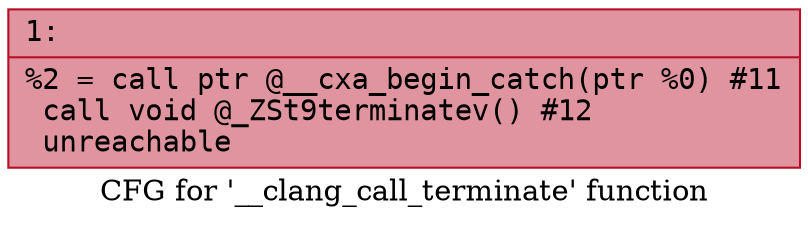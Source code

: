 digraph "CFG for '__clang_call_terminate' function" {
	label="CFG for '__clang_call_terminate' function";

	Node0x600001380820 [shape=record,color="#b70d28ff", style=filled, fillcolor="#b70d2870" fontname="Courier",label="{1:\l|  %2 = call ptr @__cxa_begin_catch(ptr %0) #11\l  call void @_ZSt9terminatev() #12\l  unreachable\l}"];
}
